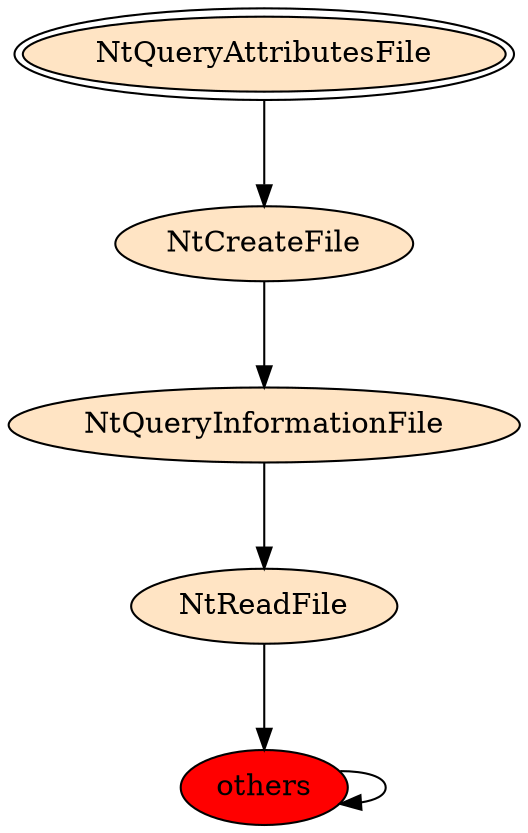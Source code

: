 digraph "./REPORTS/6764/API_PER_CATEGORY/ReadFile_2.exe_268_Files and I_O (Local file system)_API_per_Category_Transition_Matrix" {
	NtQueryAttributesFile [label=NtQueryAttributesFile fillcolor=bisque peripheries=2 style=filled]
	NtCreateFile [label=NtCreateFile fillcolor=bisque style=filled]
	NtQueryAttributesFile -> NtCreateFile [label=1.0 fontcolor=white]
	NtQueryInformationFile [label=NtQueryInformationFile fillcolor=bisque style=filled]
	NtCreateFile -> NtQueryInformationFile [label=1.0 fontcolor=white]
	NtReadFile [label=NtReadFile fillcolor=bisque style=filled]
	NtQueryInformationFile -> NtReadFile [label=1.0 fontcolor=white]
	others [label=others fillcolor=red style=filled]
	NtReadFile -> others [label=1.0 fontcolor=white]
	others -> others [label=1.0 fontcolor=white]
}
